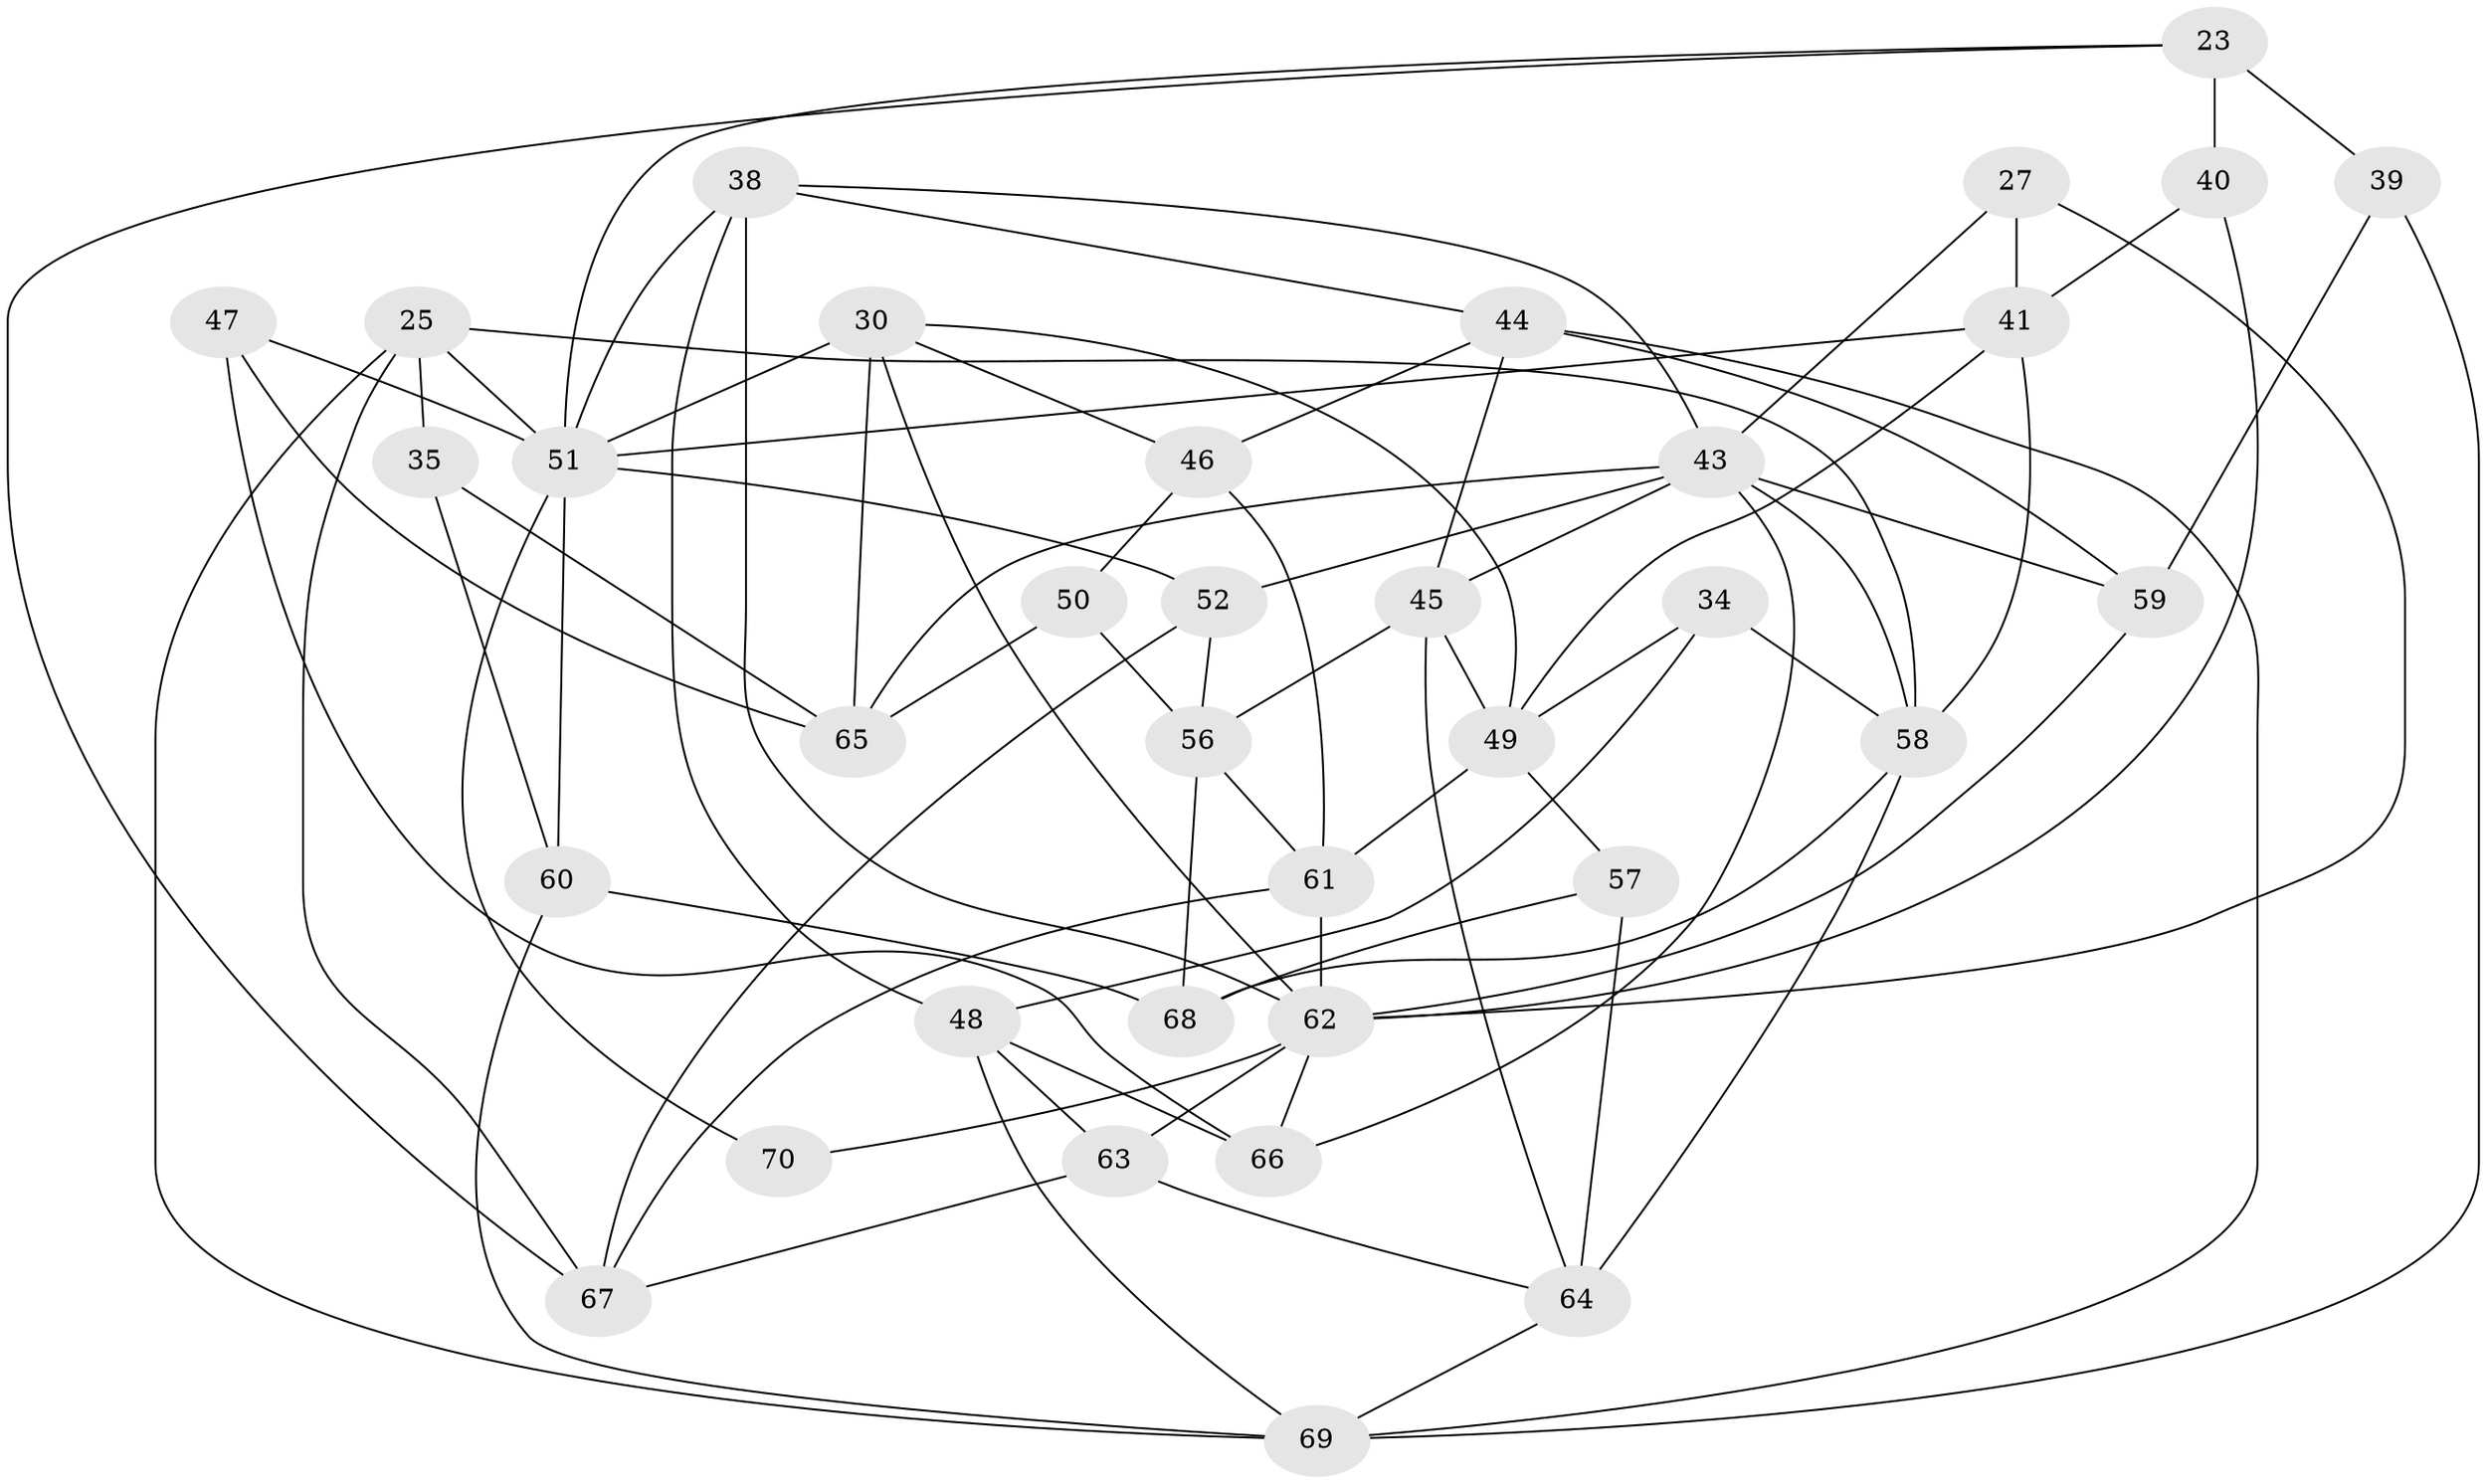 // original degree distribution, {4: 1.0}
// Generated by graph-tools (version 1.1) at 2025/57/03/09/25 04:57:20]
// undirected, 35 vertices, 81 edges
graph export_dot {
graph [start="1"]
  node [color=gray90,style=filled];
  23 [super="+17"];
  25 [super="+16"];
  27;
  30 [super="+8"];
  34;
  35;
  38 [super="+37"];
  39;
  40;
  41 [super="+20"];
  43 [super="+22+31"];
  44 [super="+14"];
  45 [super="+33"];
  46;
  47 [super="+26"];
  48 [super="+32"];
  49 [super="+18"];
  50;
  51 [super="+7+36+12+42"];
  52 [super="+19"];
  56 [super="+2+28"];
  57;
  58 [super="+13"];
  59;
  60 [super="+5"];
  61 [super="+29"];
  62 [super="+24+9"];
  63;
  64 [super="+55"];
  65 [super="+15"];
  66;
  67 [super="+53"];
  68 [super="+54"];
  69 [super="+10"];
  70;
  23 -- 39 [weight=2];
  23 -- 40 [weight=2];
  23 -- 67;
  23 -- 51;
  25 -- 35 [weight=2];
  25 -- 67;
  25 -- 69;
  25 -- 58;
  25 -- 51;
  27 -- 41 [weight=2];
  27 -- 62;
  27 -- 43;
  30 -- 46;
  30 -- 51 [weight=2];
  30 -- 65;
  30 -- 62;
  30 -- 49;
  34 -- 48 [weight=2];
  34 -- 49;
  34 -- 58;
  35 -- 65;
  35 -- 60;
  38 -- 62 [weight=2];
  38 -- 48;
  38 -- 44;
  38 -- 51;
  38 -- 43;
  39 -- 59;
  39 -- 69;
  40 -- 41;
  40 -- 62;
  41 -- 58;
  41 -- 51;
  41 -- 49;
  43 -- 66;
  43 -- 45;
  43 -- 65;
  43 -- 58;
  43 -- 59;
  43 -- 52;
  44 -- 59;
  44 -- 46;
  44 -- 69 [weight=2];
  44 -- 45;
  45 -- 56;
  45 -- 49 [weight=2];
  45 -- 64;
  46 -- 50;
  46 -- 61;
  47 -- 65 [weight=2];
  47 -- 66;
  47 -- 51 [weight=3];
  48 -- 66;
  48 -- 63;
  48 -- 69;
  49 -- 61 [weight=2];
  49 -- 57;
  50 -- 56 [weight=2];
  50 -- 65;
  51 -- 70 [weight=3];
  51 -- 52 [weight=3];
  51 -- 60;
  52 -- 67 [weight=2];
  52 -- 56 [weight=2];
  56 -- 61;
  56 -- 68 [weight=2];
  57 -- 68;
  57 -- 64 [weight=2];
  58 -- 64;
  58 -- 68;
  59 -- 62;
  60 -- 68 [weight=2];
  60 -- 69 [weight=2];
  61 -- 67;
  61 -- 62;
  62 -- 70;
  62 -- 66;
  62 -- 63;
  63 -- 67;
  63 -- 64;
  64 -- 69;
}
